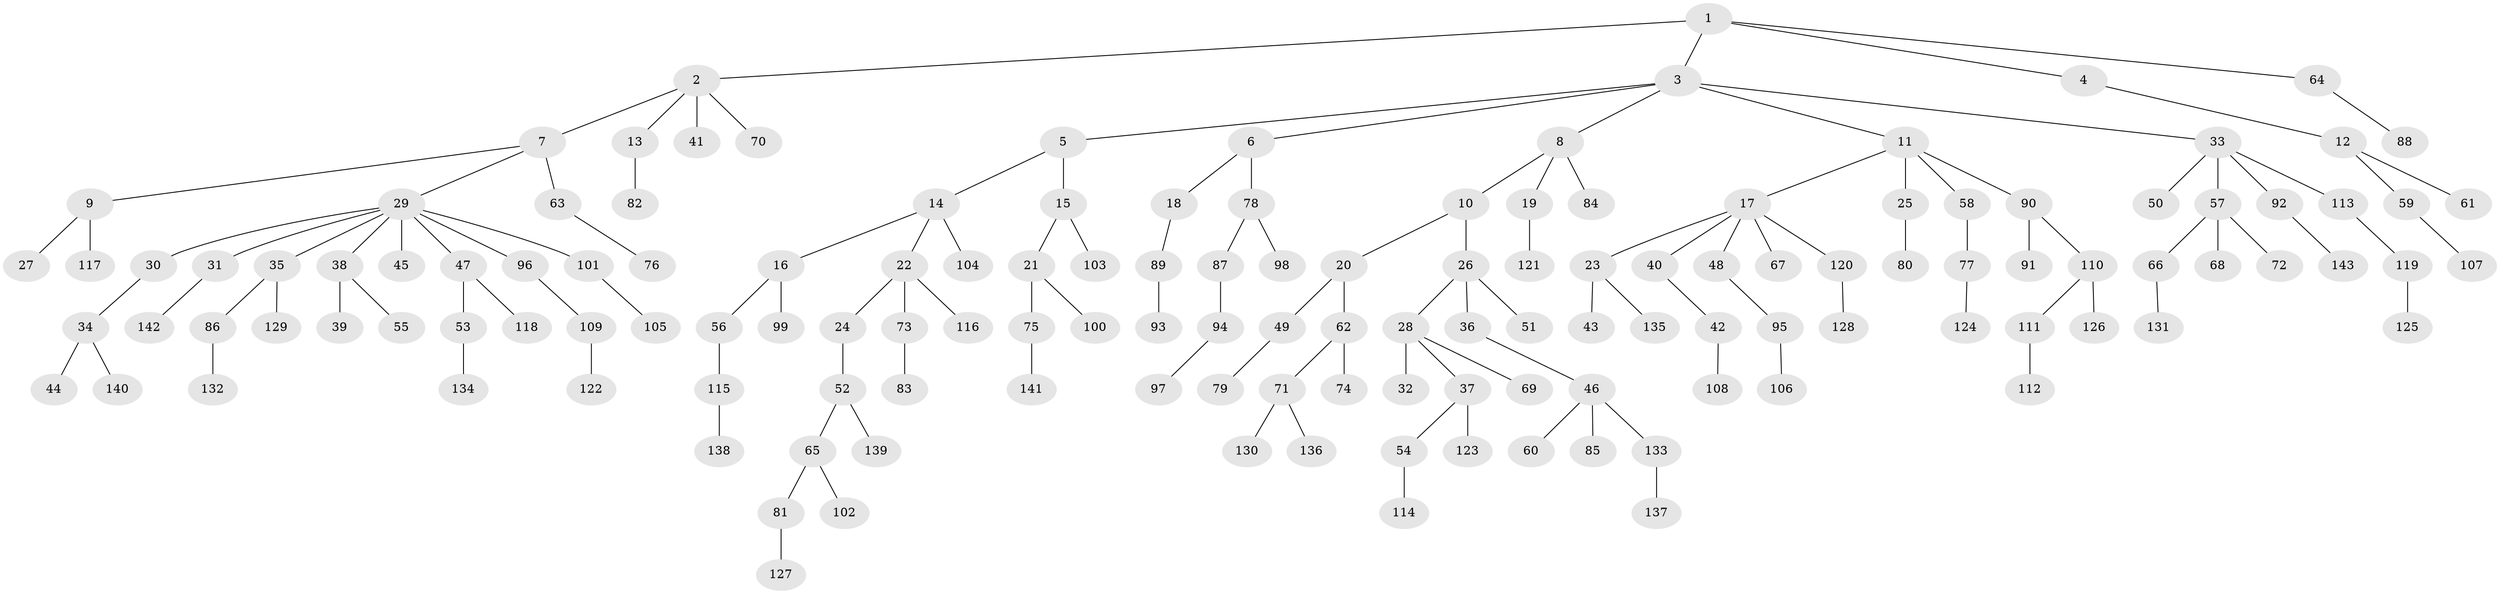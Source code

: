 // coarse degree distribution, {1: 0.6235294117647059, 2: 0.3176470588235294, 4: 0.023529411764705882, 3: 0.011764705882352941, 8: 0.011764705882352941, 42: 0.011764705882352941}
// Generated by graph-tools (version 1.1) at 2025/55/03/04/25 21:55:49]
// undirected, 143 vertices, 142 edges
graph export_dot {
graph [start="1"]
  node [color=gray90,style=filled];
  1;
  2;
  3;
  4;
  5;
  6;
  7;
  8;
  9;
  10;
  11;
  12;
  13;
  14;
  15;
  16;
  17;
  18;
  19;
  20;
  21;
  22;
  23;
  24;
  25;
  26;
  27;
  28;
  29;
  30;
  31;
  32;
  33;
  34;
  35;
  36;
  37;
  38;
  39;
  40;
  41;
  42;
  43;
  44;
  45;
  46;
  47;
  48;
  49;
  50;
  51;
  52;
  53;
  54;
  55;
  56;
  57;
  58;
  59;
  60;
  61;
  62;
  63;
  64;
  65;
  66;
  67;
  68;
  69;
  70;
  71;
  72;
  73;
  74;
  75;
  76;
  77;
  78;
  79;
  80;
  81;
  82;
  83;
  84;
  85;
  86;
  87;
  88;
  89;
  90;
  91;
  92;
  93;
  94;
  95;
  96;
  97;
  98;
  99;
  100;
  101;
  102;
  103;
  104;
  105;
  106;
  107;
  108;
  109;
  110;
  111;
  112;
  113;
  114;
  115;
  116;
  117;
  118;
  119;
  120;
  121;
  122;
  123;
  124;
  125;
  126;
  127;
  128;
  129;
  130;
  131;
  132;
  133;
  134;
  135;
  136;
  137;
  138;
  139;
  140;
  141;
  142;
  143;
  1 -- 2;
  1 -- 3;
  1 -- 4;
  1 -- 64;
  2 -- 7;
  2 -- 13;
  2 -- 41;
  2 -- 70;
  3 -- 5;
  3 -- 6;
  3 -- 8;
  3 -- 11;
  3 -- 33;
  4 -- 12;
  5 -- 14;
  5 -- 15;
  6 -- 18;
  6 -- 78;
  7 -- 9;
  7 -- 29;
  7 -- 63;
  8 -- 10;
  8 -- 19;
  8 -- 84;
  9 -- 27;
  9 -- 117;
  10 -- 20;
  10 -- 26;
  11 -- 17;
  11 -- 25;
  11 -- 58;
  11 -- 90;
  12 -- 59;
  12 -- 61;
  13 -- 82;
  14 -- 16;
  14 -- 22;
  14 -- 104;
  15 -- 21;
  15 -- 103;
  16 -- 56;
  16 -- 99;
  17 -- 23;
  17 -- 40;
  17 -- 48;
  17 -- 67;
  17 -- 120;
  18 -- 89;
  19 -- 121;
  20 -- 49;
  20 -- 62;
  21 -- 75;
  21 -- 100;
  22 -- 24;
  22 -- 73;
  22 -- 116;
  23 -- 43;
  23 -- 135;
  24 -- 52;
  25 -- 80;
  26 -- 28;
  26 -- 36;
  26 -- 51;
  28 -- 32;
  28 -- 37;
  28 -- 69;
  29 -- 30;
  29 -- 31;
  29 -- 35;
  29 -- 38;
  29 -- 45;
  29 -- 47;
  29 -- 96;
  29 -- 101;
  30 -- 34;
  31 -- 142;
  33 -- 50;
  33 -- 57;
  33 -- 92;
  33 -- 113;
  34 -- 44;
  34 -- 140;
  35 -- 86;
  35 -- 129;
  36 -- 46;
  37 -- 54;
  37 -- 123;
  38 -- 39;
  38 -- 55;
  40 -- 42;
  42 -- 108;
  46 -- 60;
  46 -- 85;
  46 -- 133;
  47 -- 53;
  47 -- 118;
  48 -- 95;
  49 -- 79;
  52 -- 65;
  52 -- 139;
  53 -- 134;
  54 -- 114;
  56 -- 115;
  57 -- 66;
  57 -- 68;
  57 -- 72;
  58 -- 77;
  59 -- 107;
  62 -- 71;
  62 -- 74;
  63 -- 76;
  64 -- 88;
  65 -- 81;
  65 -- 102;
  66 -- 131;
  71 -- 130;
  71 -- 136;
  73 -- 83;
  75 -- 141;
  77 -- 124;
  78 -- 87;
  78 -- 98;
  81 -- 127;
  86 -- 132;
  87 -- 94;
  89 -- 93;
  90 -- 91;
  90 -- 110;
  92 -- 143;
  94 -- 97;
  95 -- 106;
  96 -- 109;
  101 -- 105;
  109 -- 122;
  110 -- 111;
  110 -- 126;
  111 -- 112;
  113 -- 119;
  115 -- 138;
  119 -- 125;
  120 -- 128;
  133 -- 137;
}
